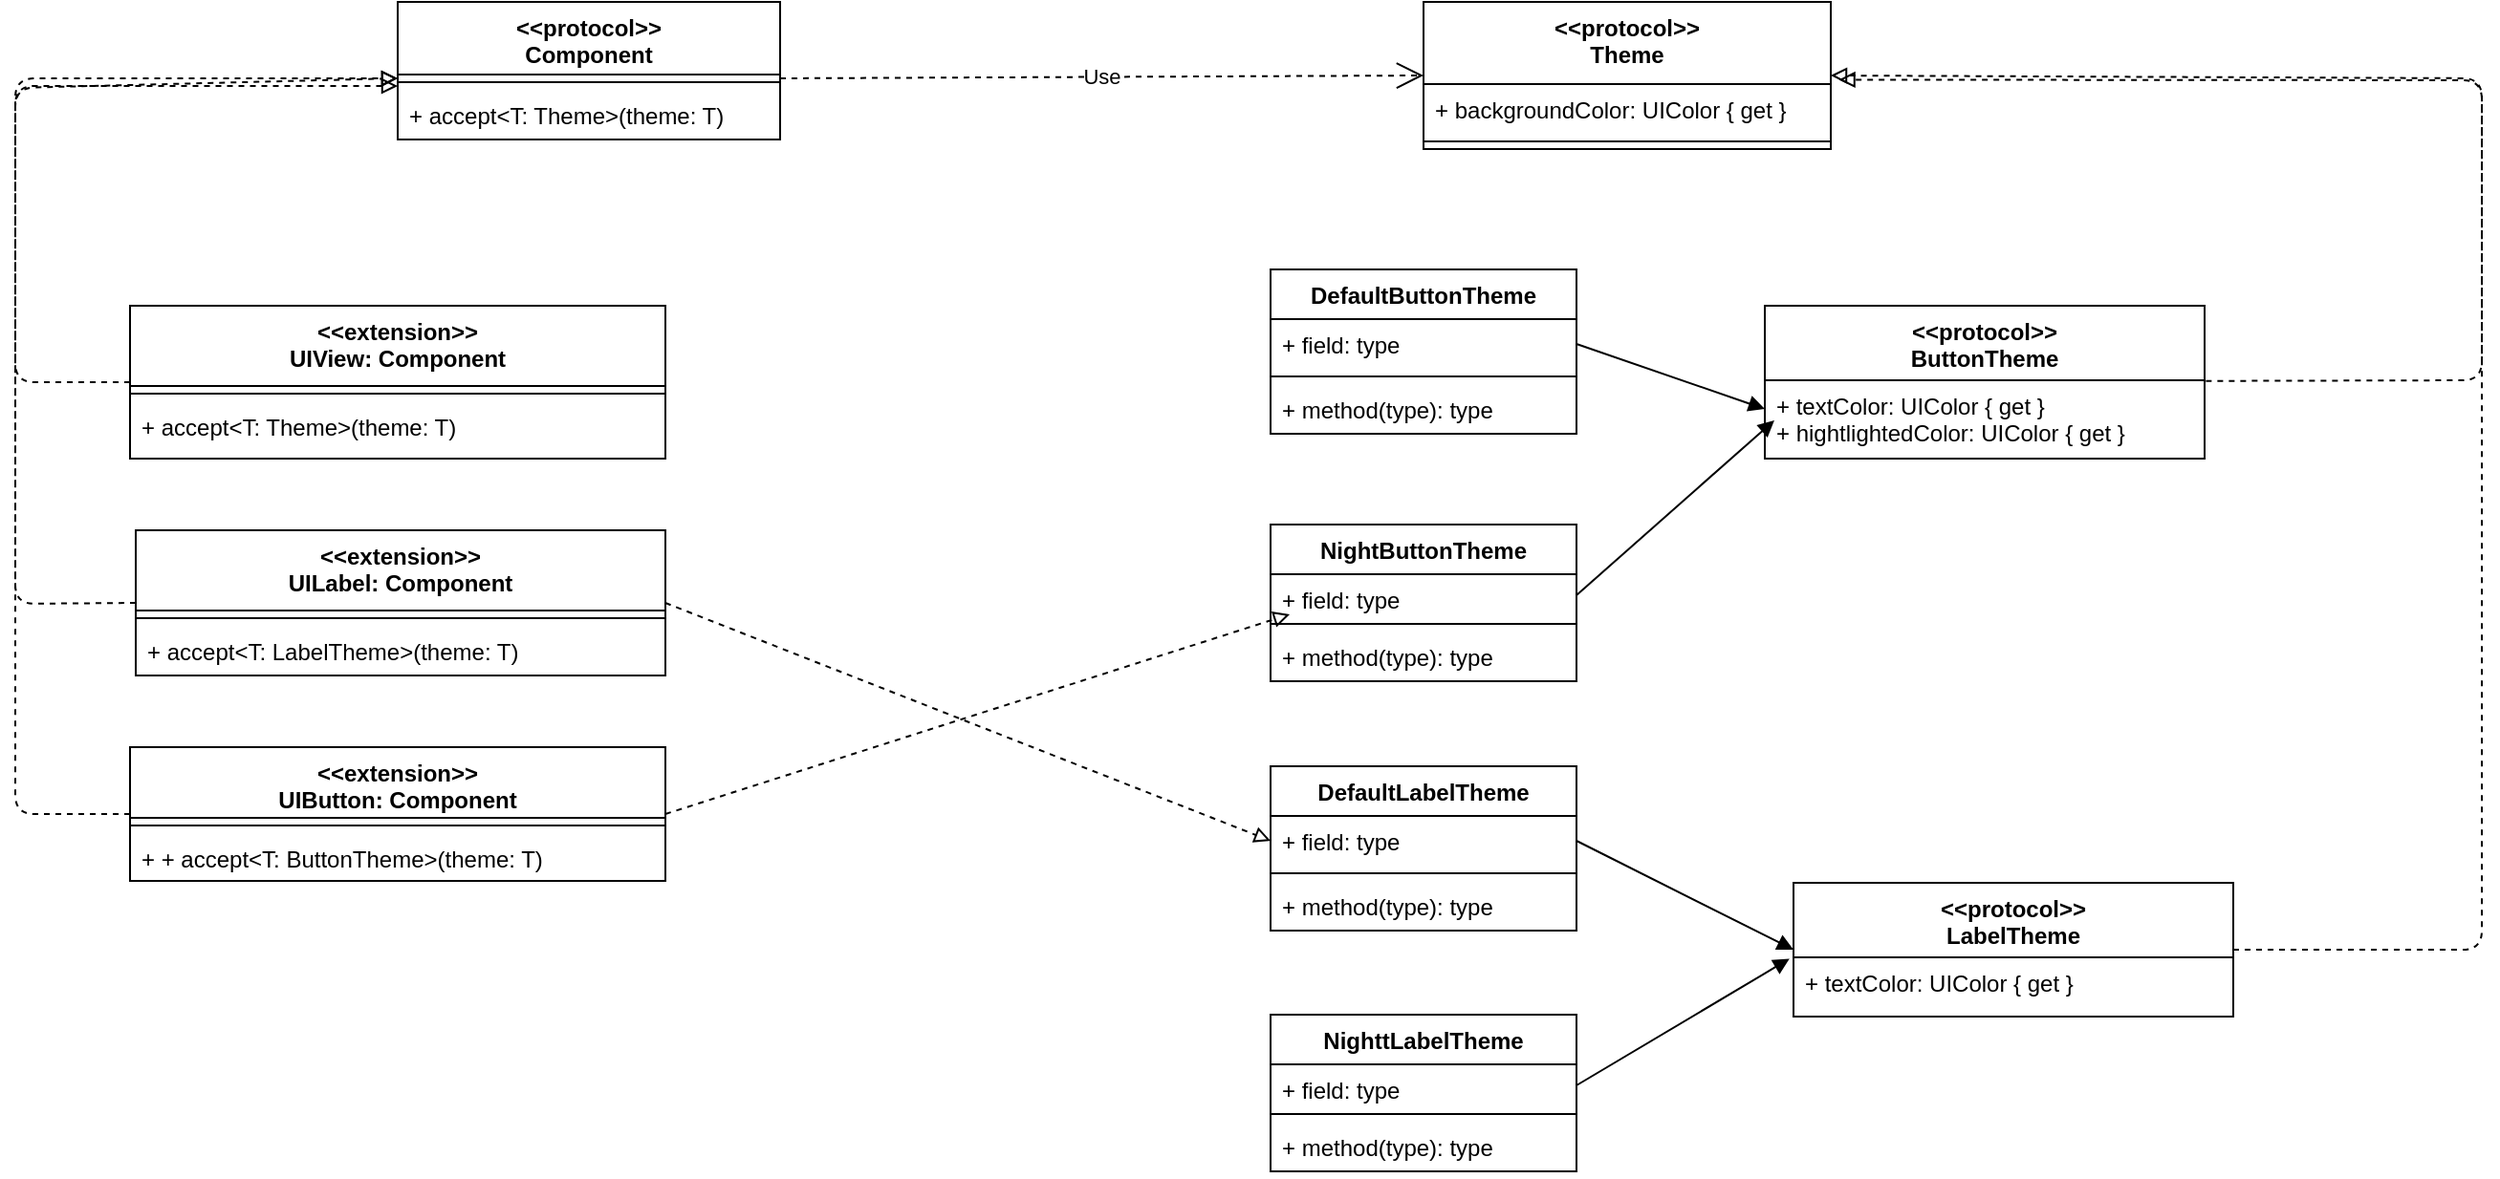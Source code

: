 <mxfile version="12.2.2" type="device" pages="1"><diagram id="PHAWNpnf1kRkwBKSI6Ny" name="Page-1"><mxGraphModel dx="2315" dy="1314" grid="1" gridSize="10" guides="1" tooltips="1" connect="1" arrows="1" fold="1" page="1" pageScale="1" pageWidth="827" pageHeight="1169" math="0" shadow="0"><root><mxCell id="0"/><mxCell id="1" parent="0"/><mxCell id="hsVu0iX7nN67iakc-VNl-10" value="&lt;&lt;protocol&gt;&gt;&#10;Component&#10;" style="swimlane;fontStyle=1;align=center;verticalAlign=top;childLayout=stackLayout;horizontal=1;startSize=38;horizontalStack=0;resizeParent=1;resizeParentMax=0;resizeLast=0;collapsible=1;marginBottom=0;" vertex="1" parent="1"><mxGeometry x="270" y="590" width="200" height="72" as="geometry"/></mxCell><mxCell id="hsVu0iX7nN67iakc-VNl-12" value="" style="line;strokeWidth=1;fillColor=none;align=left;verticalAlign=middle;spacingTop=-1;spacingLeft=3;spacingRight=3;rotatable=0;labelPosition=right;points=[];portConstraint=eastwest;" vertex="1" parent="hsVu0iX7nN67iakc-VNl-10"><mxGeometry y="38" width="200" height="8" as="geometry"/></mxCell><mxCell id="hsVu0iX7nN67iakc-VNl-13" value="+ accept&lt;T: Theme&gt;(theme: T)" style="text;strokeColor=none;fillColor=none;align=left;verticalAlign=top;spacingLeft=4;spacingRight=4;overflow=hidden;rotatable=0;points=[[0,0.5],[1,0.5]];portConstraint=eastwest;" vertex="1" parent="hsVu0iX7nN67iakc-VNl-10"><mxGeometry y="46" width="200" height="26" as="geometry"/></mxCell><mxCell id="hsVu0iX7nN67iakc-VNl-14" value="&lt;&lt;extension&gt;&gt;&#10;UIView: Component&#10;" style="swimlane;fontStyle=1;align=center;verticalAlign=top;childLayout=stackLayout;horizontal=1;startSize=42;horizontalStack=0;resizeParent=1;resizeParentMax=0;resizeLast=0;collapsible=1;marginBottom=0;" vertex="1" parent="1"><mxGeometry x="130" y="749" width="280" height="80" as="geometry"/></mxCell><mxCell id="hsVu0iX7nN67iakc-VNl-16" value="" style="line;strokeWidth=1;fillColor=none;align=left;verticalAlign=middle;spacingTop=-1;spacingLeft=3;spacingRight=3;rotatable=0;labelPosition=right;points=[];portConstraint=eastwest;" vertex="1" parent="hsVu0iX7nN67iakc-VNl-14"><mxGeometry y="42" width="280" height="8" as="geometry"/></mxCell><mxCell id="hsVu0iX7nN67iakc-VNl-17" value="+ accept&lt;T: Theme&gt;(theme: T)" style="text;strokeColor=none;fillColor=none;align=left;verticalAlign=top;spacingLeft=4;spacingRight=4;overflow=hidden;rotatable=0;points=[[0,0.5],[1,0.5]];portConstraint=eastwest;" vertex="1" parent="hsVu0iX7nN67iakc-VNl-14"><mxGeometry y="50" width="280" height="30" as="geometry"/></mxCell><mxCell id="hsVu0iX7nN67iakc-VNl-18" value="&lt;&lt;extension&gt;&gt;&#10;UILabel: Component" style="swimlane;fontStyle=1;align=center;verticalAlign=top;childLayout=stackLayout;horizontal=1;startSize=42;horizontalStack=0;resizeParent=1;resizeParentMax=0;resizeLast=0;collapsible=1;marginBottom=0;" vertex="1" parent="1"><mxGeometry x="133" y="866.5" width="277" height="76" as="geometry"><mxRectangle x="413" y="760" width="90" height="42" as="alternateBounds"/></mxGeometry></mxCell><mxCell id="hsVu0iX7nN67iakc-VNl-20" value="" style="line;strokeWidth=1;fillColor=none;align=left;verticalAlign=middle;spacingTop=-1;spacingLeft=3;spacingRight=3;rotatable=0;labelPosition=right;points=[];portConstraint=eastwest;" vertex="1" parent="hsVu0iX7nN67iakc-VNl-18"><mxGeometry y="42" width="277" height="8" as="geometry"/></mxCell><mxCell id="hsVu0iX7nN67iakc-VNl-21" value="+ accept&lt;T: LabelTheme&gt;(theme: T)" style="text;strokeColor=none;fillColor=none;align=left;verticalAlign=top;spacingLeft=4;spacingRight=4;overflow=hidden;rotatable=0;points=[[0,0.5],[1,0.5]];portConstraint=eastwest;" vertex="1" parent="hsVu0iX7nN67iakc-VNl-18"><mxGeometry y="50" width="277" height="26" as="geometry"/></mxCell><mxCell id="hsVu0iX7nN67iakc-VNl-23" value="&lt;&lt;protocol&gt;&gt;&#10;Theme" style="swimlane;fontStyle=1;align=center;verticalAlign=top;childLayout=stackLayout;horizontal=1;startSize=43;horizontalStack=0;resizeParent=1;resizeParentMax=0;resizeLast=0;collapsible=1;marginBottom=0;fontColor=#000000;" vertex="1" parent="1"><mxGeometry x="806.5" y="590" width="213" height="77" as="geometry"/></mxCell><mxCell id="hsVu0iX7nN67iakc-VNl-24" value="+ backgroundColor: UIColor { get }" style="text;strokeColor=none;fillColor=none;align=left;verticalAlign=top;spacingLeft=4;spacingRight=4;overflow=hidden;rotatable=0;points=[[0,0.5],[1,0.5]];portConstraint=eastwest;" vertex="1" parent="hsVu0iX7nN67iakc-VNl-23"><mxGeometry y="43" width="213" height="26" as="geometry"/></mxCell><mxCell id="hsVu0iX7nN67iakc-VNl-25" value="" style="line;strokeWidth=1;fillColor=none;align=left;verticalAlign=middle;spacingTop=-1;spacingLeft=3;spacingRight=3;rotatable=0;labelPosition=right;points=[];portConstraint=eastwest;" vertex="1" parent="hsVu0iX7nN67iakc-VNl-23"><mxGeometry y="69" width="213" height="8" as="geometry"/></mxCell><mxCell id="hsVu0iX7nN67iakc-VNl-27" value="&lt;&lt;protocol&gt;&gt;&#10;ButtonTheme" style="swimlane;fontStyle=1;align=center;verticalAlign=top;childLayout=stackLayout;horizontal=1;startSize=39;horizontalStack=0;resizeParent=1;resizeParentMax=0;resizeLast=0;collapsible=1;marginBottom=0;fontColor=#000000;" vertex="1" parent="1"><mxGeometry x="985" y="749" width="230" height="80" as="geometry"/></mxCell><mxCell id="hsVu0iX7nN67iakc-VNl-28" value="+ textColor: UIColor { get }&#10;+ hightlightedColor: UIColor { get }&#10;" style="text;strokeColor=none;fillColor=none;align=left;verticalAlign=top;spacingLeft=4;spacingRight=4;overflow=hidden;rotatable=0;points=[[0,0.5],[1,0.5]];portConstraint=eastwest;" vertex="1" parent="hsVu0iX7nN67iakc-VNl-27"><mxGeometry y="39" width="230" height="41" as="geometry"/></mxCell><mxCell id="hsVu0iX7nN67iakc-VNl-31" value="Use" style="endArrow=open;endSize=12;dashed=1;html=1;fontColor=#000000;entryX=0;entryY=0.5;entryDx=0;entryDy=0;" edge="1" parent="1" target="hsVu0iX7nN67iakc-VNl-23"><mxGeometry width="160" relative="1" as="geometry"><mxPoint x="470" y="630" as="sourcePoint"/><mxPoint x="630" y="620" as="targetPoint"/></mxGeometry></mxCell><mxCell id="hsVu0iX7nN67iakc-VNl-32" value="" style="endArrow=block;html=1;fontColor=#000000;exitX=0;exitY=0.5;exitDx=0;exitDy=0;dashed=1;endFill=0;" edge="1" parent="1" source="hsVu0iX7nN67iakc-VNl-14"><mxGeometry width="50" height="50" relative="1" as="geometry"><mxPoint x="80" y="910" as="sourcePoint"/><mxPoint x="270" y="634" as="targetPoint"/><Array as="points"><mxPoint x="70" y="789"/><mxPoint x="70" y="634"/></Array></mxGeometry></mxCell><mxCell id="hsVu0iX7nN67iakc-VNl-33" value="" style="endArrow=block;html=1;fontColor=#000000;dashed=1;endFill=0;exitX=0;exitY=0.5;exitDx=0;exitDy=0;" edge="1" parent="1" source="hsVu0iX7nN67iakc-VNl-18"><mxGeometry width="50" height="50" relative="1" as="geometry"><mxPoint x="70" y="910" as="sourcePoint"/><mxPoint x="270" y="630" as="targetPoint"/><Array as="points"><mxPoint x="70" y="905"/><mxPoint x="70" y="635"/></Array></mxGeometry></mxCell><mxCell id="hsVu0iX7nN67iakc-VNl-34" value="&lt;&lt;protocol&gt;&gt;&#10;LabelTheme" style="swimlane;fontStyle=1;align=center;verticalAlign=top;childLayout=stackLayout;horizontal=1;startSize=39;horizontalStack=0;resizeParent=1;resizeParentMax=0;resizeLast=0;collapsible=1;marginBottom=0;fontColor=#000000;" vertex="1" parent="1"><mxGeometry x="1000" y="1051" width="230" height="70" as="geometry"/></mxCell><mxCell id="hsVu0iX7nN67iakc-VNl-35" value="+ textColor: UIColor { get }" style="text;strokeColor=none;fillColor=none;align=left;verticalAlign=top;spacingLeft=4;spacingRight=4;overflow=hidden;rotatable=0;points=[[0,0.5],[1,0.5]];portConstraint=eastwest;" vertex="1" parent="hsVu0iX7nN67iakc-VNl-34"><mxGeometry y="39" width="230" height="31" as="geometry"/></mxCell><mxCell id="hsVu0iX7nN67iakc-VNl-36" value="" style="endArrow=block;html=1;fontColor=#000000;exitX=1.003;exitY=0.009;exitDx=0;exitDy=0;dashed=1;endFill=0;entryX=1.02;entryY=-0.088;entryDx=0;entryDy=0;entryPerimeter=0;exitPerimeter=0;" edge="1" parent="1" source="hsVu0iX7nN67iakc-VNl-28" target="hsVu0iX7nN67iakc-VNl-24"><mxGeometry width="50" height="50" relative="1" as="geometry"><mxPoint x="518.5" y="764.0" as="sourcePoint"/><mxPoint x="810" y="670" as="targetPoint"/><Array as="points"><mxPoint x="1360" y="788"/><mxPoint x="1360" y="631"/></Array></mxGeometry></mxCell><mxCell id="hsVu0iX7nN67iakc-VNl-37" value="" style="endArrow=block;html=1;fontColor=#000000;exitX=1;exitY=0.5;exitDx=0;exitDy=0;dashed=1;endFill=0;entryX=1;entryY=0.5;entryDx=0;entryDy=0;" edge="1" parent="1" source="hsVu0iX7nN67iakc-VNl-34" target="hsVu0iX7nN67iakc-VNl-23"><mxGeometry width="50" height="50" relative="1" as="geometry"><mxPoint x="528.5" y="774.0" as="sourcePoint"/><mxPoint x="810" y="670" as="targetPoint"/><Array as="points"><mxPoint x="1360" y="1086"/><mxPoint x="1360" y="630"/></Array></mxGeometry></mxCell><mxCell id="hsVu0iX7nN67iakc-VNl-38" value="DefaultButtonTheme" style="swimlane;fontStyle=1;align=center;verticalAlign=top;childLayout=stackLayout;horizontal=1;startSize=26;horizontalStack=0;resizeParent=1;resizeParentMax=0;resizeLast=0;collapsible=1;marginBottom=0;fontColor=#000000;" vertex="1" parent="1"><mxGeometry x="726.5" y="730" width="160" height="86" as="geometry"/></mxCell><mxCell id="hsVu0iX7nN67iakc-VNl-39" value="+ field: type" style="text;strokeColor=none;fillColor=none;align=left;verticalAlign=top;spacingLeft=4;spacingRight=4;overflow=hidden;rotatable=0;points=[[0,0.5],[1,0.5]];portConstraint=eastwest;" vertex="1" parent="hsVu0iX7nN67iakc-VNl-38"><mxGeometry y="26" width="160" height="26" as="geometry"/></mxCell><mxCell id="hsVu0iX7nN67iakc-VNl-40" value="" style="line;strokeWidth=1;fillColor=none;align=left;verticalAlign=middle;spacingTop=-1;spacingLeft=3;spacingRight=3;rotatable=0;labelPosition=right;points=[];portConstraint=eastwest;" vertex="1" parent="hsVu0iX7nN67iakc-VNl-38"><mxGeometry y="52" width="160" height="8" as="geometry"/></mxCell><mxCell id="hsVu0iX7nN67iakc-VNl-41" value="+ method(type): type" style="text;strokeColor=none;fillColor=none;align=left;verticalAlign=top;spacingLeft=4;spacingRight=4;overflow=hidden;rotatable=0;points=[[0,0.5],[1,0.5]];portConstraint=eastwest;" vertex="1" parent="hsVu0iX7nN67iakc-VNl-38"><mxGeometry y="60" width="160" height="26" as="geometry"/></mxCell><mxCell id="hsVu0iX7nN67iakc-VNl-42" value="" style="endArrow=block;html=1;fontColor=#000000;exitX=1;exitY=0.5;exitDx=0;exitDy=0;endFill=1;" edge="1" parent="1" source="hsVu0iX7nN67iakc-VNl-39"><mxGeometry width="50" height="50" relative="1" as="geometry"><mxPoint x="890" y="900" as="sourcePoint"/><mxPoint x="985" y="803" as="targetPoint"/></mxGeometry></mxCell><mxCell id="hsVu0iX7nN67iakc-VNl-43" value="NightButtonTheme" style="swimlane;fontStyle=1;align=center;verticalAlign=top;childLayout=stackLayout;horizontal=1;startSize=26;horizontalStack=0;resizeParent=1;resizeParentMax=0;resizeLast=0;collapsible=1;marginBottom=0;fontColor=#000000;" vertex="1" parent="1"><mxGeometry x="726.5" y="863.5" width="160" height="82" as="geometry"/></mxCell><mxCell id="hsVu0iX7nN67iakc-VNl-44" value="+ field: type" style="text;strokeColor=none;fillColor=none;align=left;verticalAlign=top;spacingLeft=4;spacingRight=4;overflow=hidden;rotatable=0;points=[[0,0.5],[1,0.5]];portConstraint=eastwest;" vertex="1" parent="hsVu0iX7nN67iakc-VNl-43"><mxGeometry y="26" width="160" height="22" as="geometry"/></mxCell><mxCell id="hsVu0iX7nN67iakc-VNl-45" value="" style="line;strokeWidth=1;fillColor=none;align=left;verticalAlign=middle;spacingTop=-1;spacingLeft=3;spacingRight=3;rotatable=0;labelPosition=right;points=[];portConstraint=eastwest;" vertex="1" parent="hsVu0iX7nN67iakc-VNl-43"><mxGeometry y="48" width="160" height="8" as="geometry"/></mxCell><mxCell id="hsVu0iX7nN67iakc-VNl-46" value="+ method(type): type" style="text;strokeColor=none;fillColor=none;align=left;verticalAlign=top;spacingLeft=4;spacingRight=4;overflow=hidden;rotatable=0;points=[[0,0.5],[1,0.5]];portConstraint=eastwest;" vertex="1" parent="hsVu0iX7nN67iakc-VNl-43"><mxGeometry y="56" width="160" height="26" as="geometry"/></mxCell><mxCell id="hsVu0iX7nN67iakc-VNl-47" value="" style="endArrow=block;html=1;fontColor=#000000;exitX=1;exitY=0.5;exitDx=0;exitDy=0;endFill=1;" edge="1" parent="1" source="hsVu0iX7nN67iakc-VNl-44"><mxGeometry width="50" height="50" relative="1" as="geometry"><mxPoint x="914.96" y="938.194" as="sourcePoint"/><mxPoint x="990" y="809" as="targetPoint"/></mxGeometry></mxCell><mxCell id="hsVu0iX7nN67iakc-VNl-49" value="DefaultLabelTheme" style="swimlane;fontStyle=1;align=center;verticalAlign=top;childLayout=stackLayout;horizontal=1;startSize=26;horizontalStack=0;resizeParent=1;resizeParentMax=0;resizeLast=0;collapsible=1;marginBottom=0;fontColor=#000000;" vertex="1" parent="1"><mxGeometry x="726.5" y="990" width="160" height="86" as="geometry"/></mxCell><mxCell id="hsVu0iX7nN67iakc-VNl-50" value="+ field: type" style="text;strokeColor=none;fillColor=none;align=left;verticalAlign=top;spacingLeft=4;spacingRight=4;overflow=hidden;rotatable=0;points=[[0,0.5],[1,0.5]];portConstraint=eastwest;" vertex="1" parent="hsVu0iX7nN67iakc-VNl-49"><mxGeometry y="26" width="160" height="26" as="geometry"/></mxCell><mxCell id="hsVu0iX7nN67iakc-VNl-51" value="" style="line;strokeWidth=1;fillColor=none;align=left;verticalAlign=middle;spacingTop=-1;spacingLeft=3;spacingRight=3;rotatable=0;labelPosition=right;points=[];portConstraint=eastwest;" vertex="1" parent="hsVu0iX7nN67iakc-VNl-49"><mxGeometry y="52" width="160" height="8" as="geometry"/></mxCell><mxCell id="hsVu0iX7nN67iakc-VNl-52" value="+ method(type): type" style="text;strokeColor=none;fillColor=none;align=left;verticalAlign=top;spacingLeft=4;spacingRight=4;overflow=hidden;rotatable=0;points=[[0,0.5],[1,0.5]];portConstraint=eastwest;" vertex="1" parent="hsVu0iX7nN67iakc-VNl-49"><mxGeometry y="60" width="160" height="26" as="geometry"/></mxCell><mxCell id="hsVu0iX7nN67iakc-VNl-53" value="NighttLabelTheme" style="swimlane;fontStyle=1;align=center;verticalAlign=top;childLayout=stackLayout;horizontal=1;startSize=26;horizontalStack=0;resizeParent=1;resizeParentMax=0;resizeLast=0;collapsible=1;marginBottom=0;fontColor=#000000;" vertex="1" parent="1"><mxGeometry x="726.5" y="1120" width="160" height="82" as="geometry"/></mxCell><mxCell id="hsVu0iX7nN67iakc-VNl-54" value="+ field: type" style="text;strokeColor=none;fillColor=none;align=left;verticalAlign=top;spacingLeft=4;spacingRight=4;overflow=hidden;rotatable=0;points=[[0,0.5],[1,0.5]];portConstraint=eastwest;" vertex="1" parent="hsVu0iX7nN67iakc-VNl-53"><mxGeometry y="26" width="160" height="22" as="geometry"/></mxCell><mxCell id="hsVu0iX7nN67iakc-VNl-55" value="" style="line;strokeWidth=1;fillColor=none;align=left;verticalAlign=middle;spacingTop=-1;spacingLeft=3;spacingRight=3;rotatable=0;labelPosition=right;points=[];portConstraint=eastwest;" vertex="1" parent="hsVu0iX7nN67iakc-VNl-53"><mxGeometry y="48" width="160" height="8" as="geometry"/></mxCell><mxCell id="hsVu0iX7nN67iakc-VNl-56" value="+ method(type): type" style="text;strokeColor=none;fillColor=none;align=left;verticalAlign=top;spacingLeft=4;spacingRight=4;overflow=hidden;rotatable=0;points=[[0,0.5],[1,0.5]];portConstraint=eastwest;" vertex="1" parent="hsVu0iX7nN67iakc-VNl-53"><mxGeometry y="56" width="160" height="26" as="geometry"/></mxCell><mxCell id="hsVu0iX7nN67iakc-VNl-57" value="" style="endArrow=block;html=1;fontColor=#000000;exitX=1;exitY=0.5;exitDx=0;exitDy=0;endFill=1;entryX=0;entryY=0.5;entryDx=0;entryDy=0;" edge="1" parent="1" source="hsVu0iX7nN67iakc-VNl-50" target="hsVu0iX7nN67iakc-VNl-34"><mxGeometry width="50" height="50" relative="1" as="geometry"><mxPoint x="844.96" y="938.194" as="sourcePoint"/><mxPoint x="924.14" y="839.82" as="targetPoint"/></mxGeometry></mxCell><mxCell id="hsVu0iX7nN67iakc-VNl-58" value="" style="endArrow=block;html=1;fontColor=#000000;exitX=1;exitY=0.5;exitDx=0;exitDy=0;endFill=1;entryX=-0.009;entryY=0.023;entryDx=0;entryDy=0;entryPerimeter=0;" edge="1" parent="1" source="hsVu0iX7nN67iakc-VNl-54" target="hsVu0iX7nN67iakc-VNl-35"><mxGeometry width="50" height="50" relative="1" as="geometry"><mxPoint x="1245" y="938.0" as="sourcePoint"/><mxPoint x="1227.49" y="829.0" as="targetPoint"/></mxGeometry></mxCell><mxCell id="hsVu0iX7nN67iakc-VNl-60" value="&lt;&lt;extension&gt;&gt;&#10;UIButton: Component&#10;" style="swimlane;fontStyle=1;align=center;verticalAlign=top;childLayout=stackLayout;horizontal=1;startSize=37;horizontalStack=0;resizeParent=1;resizeParentMax=0;resizeLast=0;collapsible=1;marginBottom=0;fontColor=#000000;" vertex="1" parent="1"><mxGeometry x="130" y="980" width="280" height="70" as="geometry"/></mxCell><mxCell id="hsVu0iX7nN67iakc-VNl-62" value="" style="line;strokeWidth=1;fillColor=none;align=left;verticalAlign=middle;spacingTop=-1;spacingLeft=3;spacingRight=3;rotatable=0;labelPosition=right;points=[];portConstraint=eastwest;" vertex="1" parent="hsVu0iX7nN67iakc-VNl-60"><mxGeometry y="37" width="280" height="8" as="geometry"/></mxCell><mxCell id="hsVu0iX7nN67iakc-VNl-63" value="+ + accept&lt;T: ButtonTheme&gt;(theme: T)" style="text;strokeColor=none;fillColor=none;align=left;verticalAlign=top;spacingLeft=4;spacingRight=4;overflow=hidden;rotatable=0;points=[[0,0.5],[1,0.5]];portConstraint=eastwest;" vertex="1" parent="hsVu0iX7nN67iakc-VNl-60"><mxGeometry y="45" width="280" height="25" as="geometry"/></mxCell><mxCell id="hsVu0iX7nN67iakc-VNl-64" value="" style="endArrow=block;html=1;fontColor=#000000;dashed=1;endFill=0;exitX=0;exitY=0.5;exitDx=0;exitDy=0;" edge="1" parent="1" source="hsVu0iX7nN67iakc-VNl-60"><mxGeometry width="50" height="50" relative="1" as="geometry"><mxPoint x="143" y="914.5" as="sourcePoint"/><mxPoint x="270" y="630" as="targetPoint"/><Array as="points"><mxPoint x="70" y="1015"/><mxPoint x="70" y="630"/></Array></mxGeometry></mxCell><mxCell id="hsVu0iX7nN67iakc-VNl-66" value="" style="endArrow=block;html=1;fontColor=#000000;exitX=1;exitY=0.5;exitDx=0;exitDy=0;entryX=0;entryY=0.5;entryDx=0;entryDy=0;rounded=0;dashed=1;endFill=0;" edge="1" parent="1" source="hsVu0iX7nN67iakc-VNl-18" target="hsVu0iX7nN67iakc-VNl-50"><mxGeometry width="50" height="50" relative="1" as="geometry"><mxPoint x="390" y="1230" as="sourcePoint"/><mxPoint x="440" y="1180" as="targetPoint"/></mxGeometry></mxCell><mxCell id="hsVu0iX7nN67iakc-VNl-67" value="" style="endArrow=block;html=1;fontColor=#000000;exitX=1;exitY=0.5;exitDx=0;exitDy=0;entryX=0;entryY=0.5;entryDx=0;entryDy=0;rounded=0;dashed=1;endFill=0;" edge="1" parent="1" source="hsVu0iX7nN67iakc-VNl-60"><mxGeometry width="50" height="50" relative="1" as="geometry"><mxPoint x="420.0" y="914.5" as="sourcePoint"/><mxPoint x="736.5" y="910.5" as="targetPoint"/></mxGeometry></mxCell></root></mxGraphModel></diagram></mxfile>